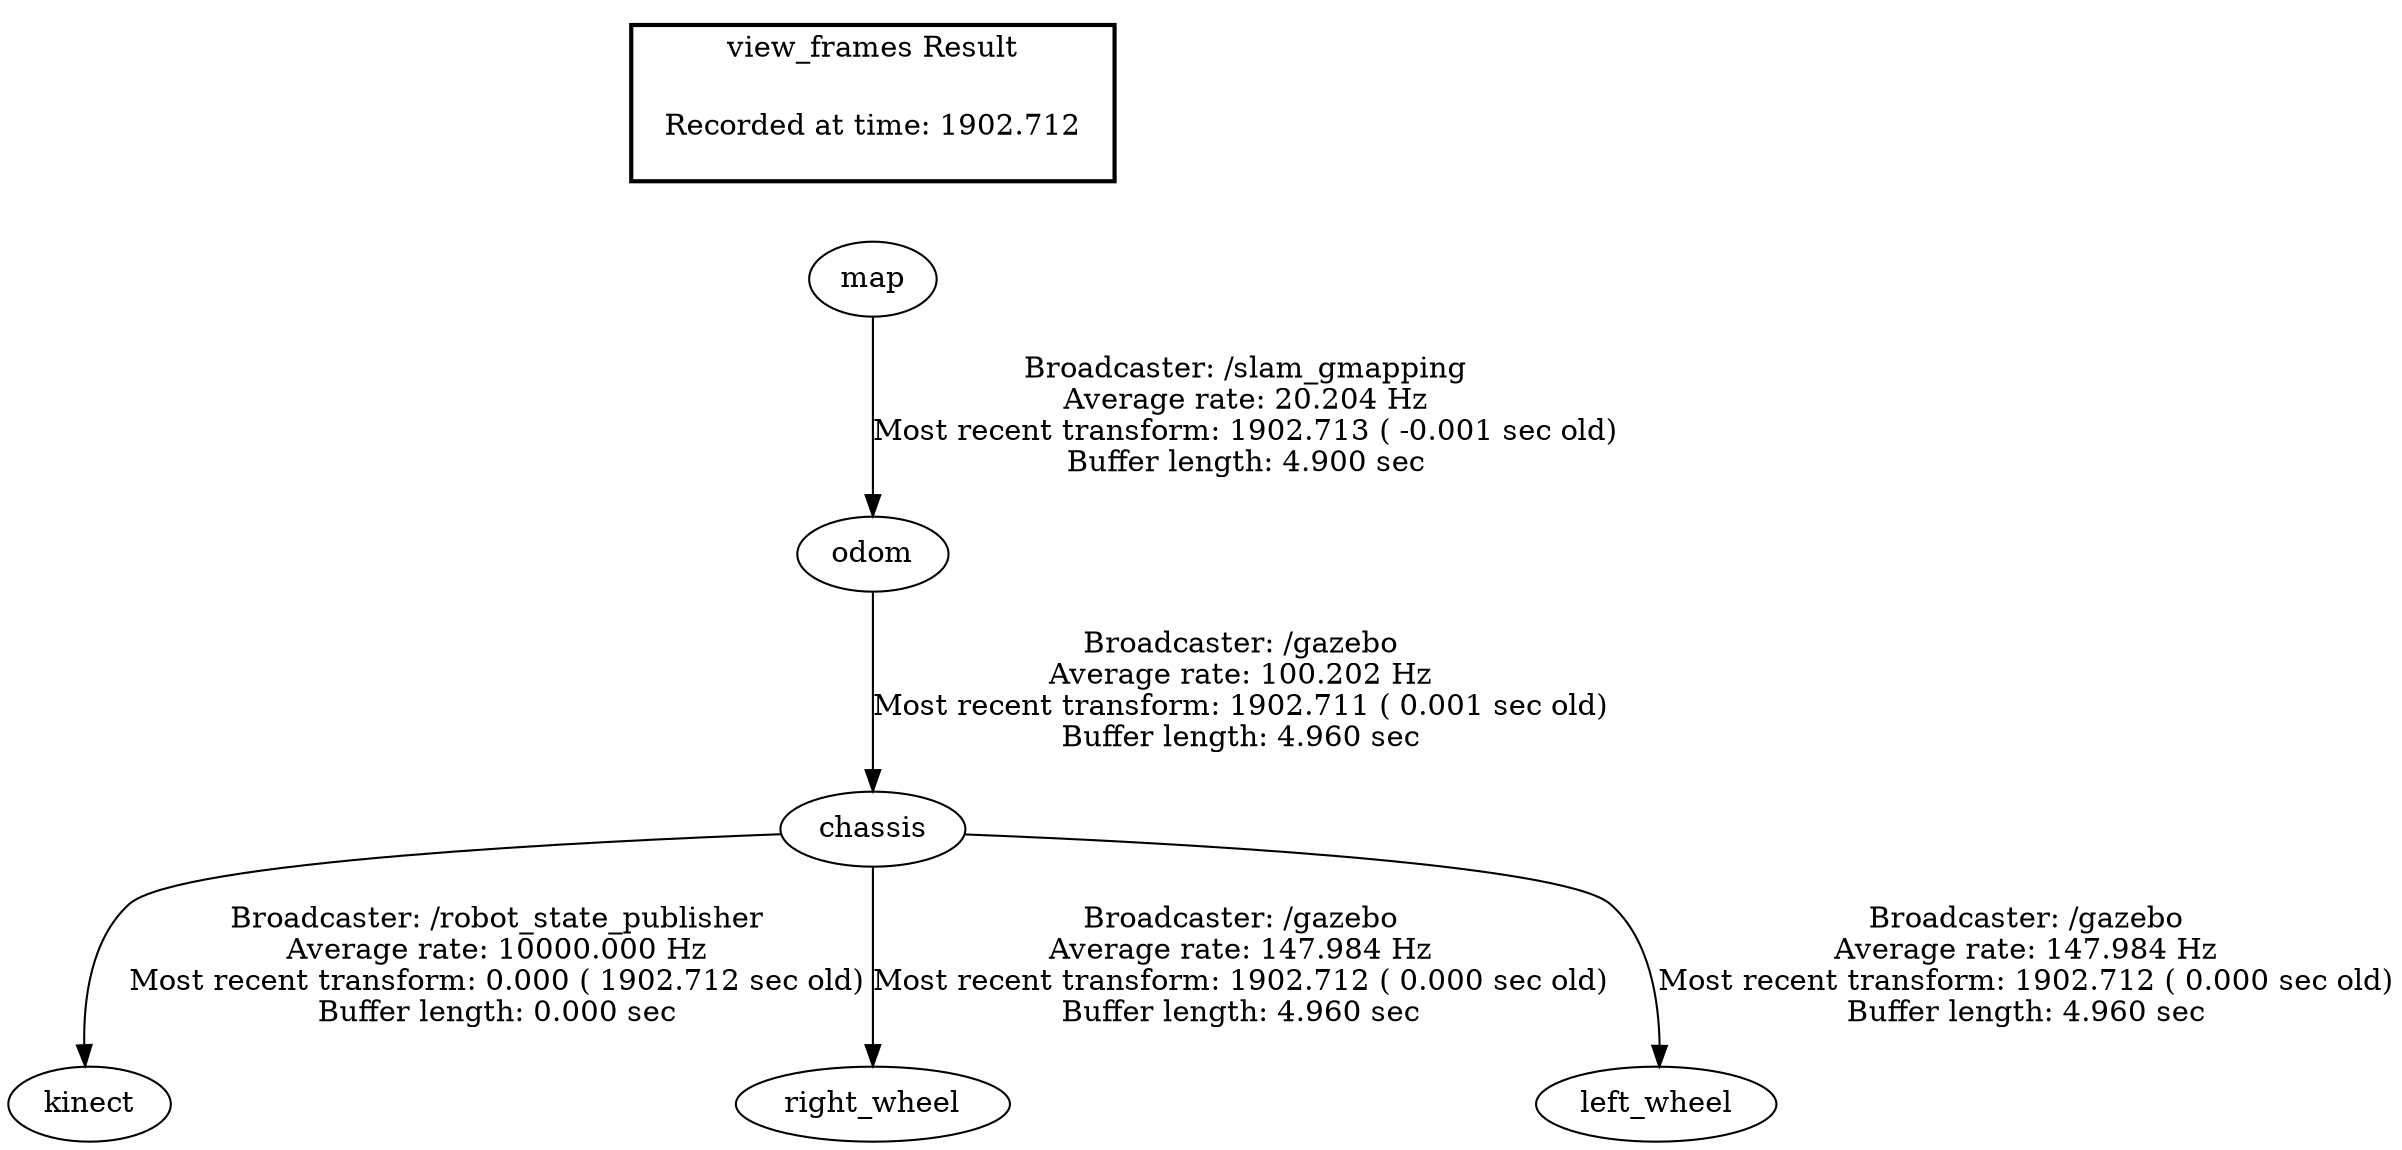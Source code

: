 digraph G {
"chassis" -> "kinect"[label="Broadcaster: /robot_state_publisher\nAverage rate: 10000.000 Hz\nMost recent transform: 0.000 ( 1902.712 sec old)\nBuffer length: 0.000 sec\n"];
"odom" -> "chassis"[label="Broadcaster: /gazebo\nAverage rate: 100.202 Hz\nMost recent transform: 1902.711 ( 0.001 sec old)\nBuffer length: 4.960 sec\n"];
"map" -> "odom"[label="Broadcaster: /slam_gmapping\nAverage rate: 20.204 Hz\nMost recent transform: 1902.713 ( -0.001 sec old)\nBuffer length: 4.900 sec\n"];
"chassis" -> "right_wheel"[label="Broadcaster: /gazebo\nAverage rate: 147.984 Hz\nMost recent transform: 1902.712 ( 0.000 sec old)\nBuffer length: 4.960 sec\n"];
"chassis" -> "left_wheel"[label="Broadcaster: /gazebo\nAverage rate: 147.984 Hz\nMost recent transform: 1902.712 ( 0.000 sec old)\nBuffer length: 4.960 sec\n"];
edge [style=invis];
 subgraph cluster_legend { style=bold; color=black; label ="view_frames Result";
"Recorded at time: 1902.712"[ shape=plaintext ] ;
 }->"map";
}
